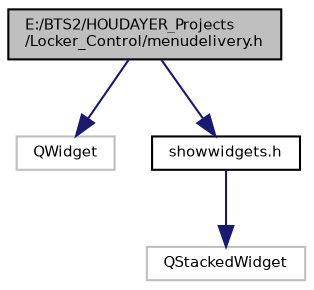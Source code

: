digraph "E:/BTS2/HOUDAYER_Projects/Locker_Control/menudelivery.h"
{
 // INTERACTIVE_SVG=YES
  bgcolor="transparent";
  edge [fontname="Helvetica",fontsize="7",labelfontname="Helvetica",labelfontsize="7"];
  node [fontname="Helvetica",fontsize="7",shape=record];
  Node1 [label="E:/BTS2/HOUDAYER_Projects\l/Locker_Control/menudelivery.h",height=0.2,width=0.4,color="black", fillcolor="grey75", style="filled", fontcolor="black"];
  Node1 -> Node2 [color="midnightblue",fontsize="7",style="solid",fontname="Helvetica"];
  Node2 [label="QWidget",height=0.2,width=0.4,color="grey75"];
  Node1 -> Node3 [color="midnightblue",fontsize="7",style="solid",fontname="Helvetica"];
  Node3 [label="showwidgets.h",height=0.2,width=0.4,color="black",URL="$showwidgets_8h.html"];
  Node3 -> Node4 [color="midnightblue",fontsize="7",style="solid",fontname="Helvetica"];
  Node4 [label="QStackedWidget",height=0.2,width=0.4,color="grey75"];
}
